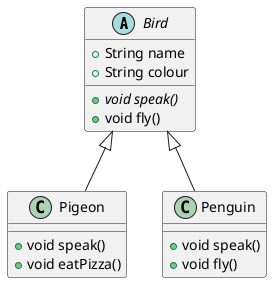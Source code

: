 @startuml
'https://plantuml.com/class-diagram

Bird <|-- Pigeon
Bird <|-- Penguin

abstract class Bird {
+String name
+String colour
{abstract}+void speak()
+void fly()
}

class Pigeon{
+void speak()
+void eatPizza()
}

class Penguin{
+void speak()
+void fly()
}



@enduml
